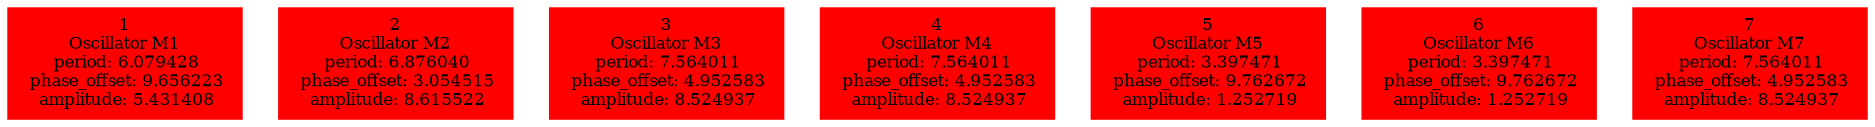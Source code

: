  digraph g{ forcelabels=true;
1 [label=<1<BR />Oscillator M1<BR /> period: 6.079428<BR /> phase_offset: 9.656223<BR /> amplitude: 5.431408>, shape=box,color=red,style=filled,fontsize=8];2 [label=<2<BR />Oscillator M2<BR /> period: 6.876040<BR /> phase_offset: 3.054515<BR /> amplitude: 8.615522>, shape=box,color=red,style=filled,fontsize=8];3 [label=<3<BR />Oscillator M3<BR /> period: 7.564011<BR /> phase_offset: 4.952583<BR /> amplitude: 8.524937>, shape=box,color=red,style=filled,fontsize=8];4 [label=<4<BR />Oscillator M4<BR /> period: 7.564011<BR /> phase_offset: 4.952583<BR /> amplitude: 8.524937>, shape=box,color=red,style=filled,fontsize=8];5 [label=<5<BR />Oscillator M5<BR /> period: 3.397471<BR /> phase_offset: 9.762672<BR /> amplitude: 1.252719>, shape=box,color=red,style=filled,fontsize=8];6 [label=<6<BR />Oscillator M6<BR /> period: 3.397471<BR /> phase_offset: 9.762672<BR /> amplitude: 1.252719>, shape=box,color=red,style=filled,fontsize=8];7 [label=<7<BR />Oscillator M7<BR /> period: 7.564011<BR /> phase_offset: 4.952583<BR /> amplitude: 8.524937>, shape=box,color=red,style=filled,fontsize=8]; }
